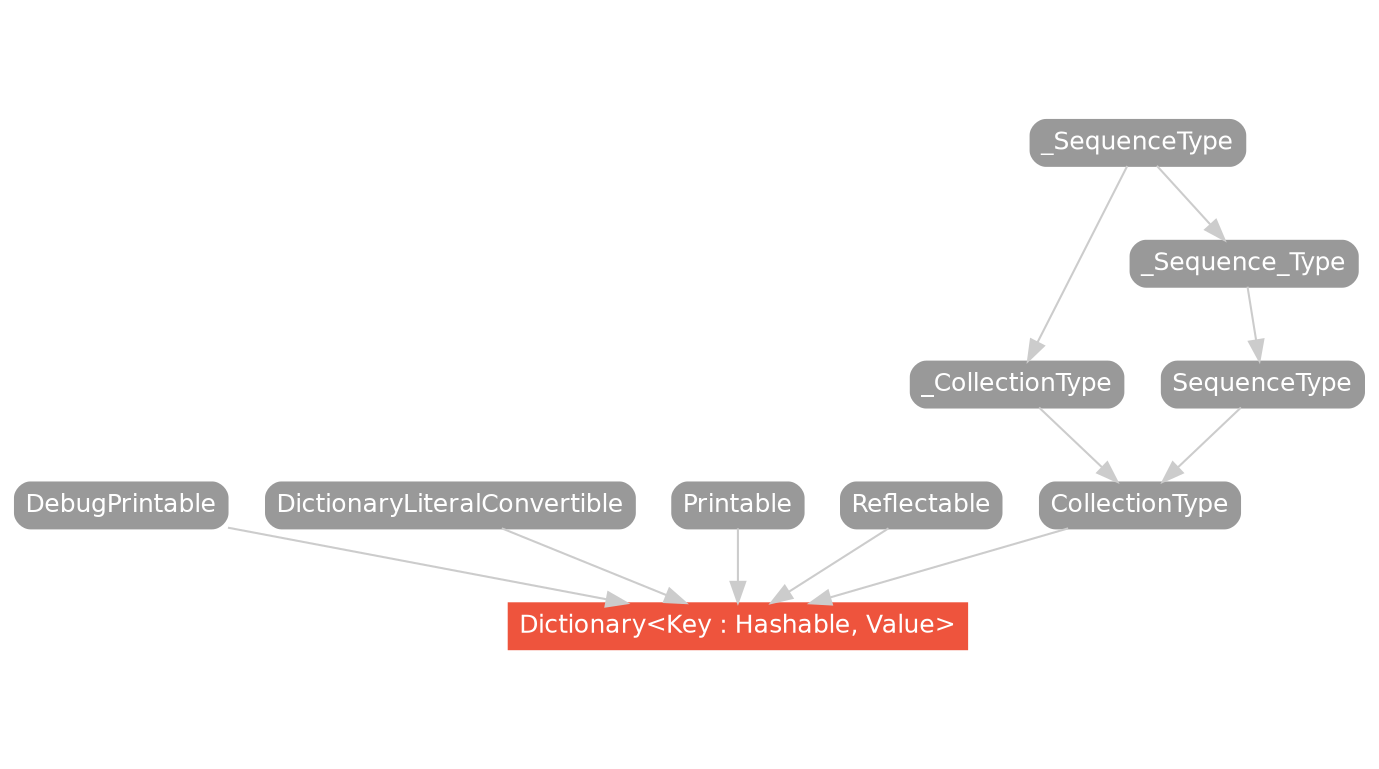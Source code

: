 strict digraph "Dictionary<Key : Hashable, Value> - Type Hierarchy - SwiftDoc.org" {
    pad="0.1,0.8"
    node [shape=box, style="filled,rounded", color="#999999", fillcolor="#999999", fontcolor=white, fontname=Helvetica, fontnames="Helvetica,sansserif", fontsize=12, margin="0.07,0.05", height="0.3"]
    edge [color="#cccccc"]
    "CollectionType" [URL="/protocol/CollectionType/hierarchy/"]
    "DebugPrintable" [URL="/protocol/DebugPrintable/hierarchy/"]
    "Dictionary<Key : Hashable, Value>" [URL="/type/Dictionary/", style="filled", fillcolor="#ee543d", color="#ee543d"]
    "DictionaryLiteralConvertible" [URL="/protocol/DictionaryLiteralConvertible/hierarchy/"]
    "Printable" [URL="/protocol/Printable/hierarchy/"]
    "Reflectable" [URL="/protocol/Reflectable/hierarchy/"]
    "SequenceType" [URL="/protocol/SequenceType/hierarchy/"]
    "_CollectionType" [URL="/protocol/_CollectionType/hierarchy/"]
    "_SequenceType" [URL="/protocol/_SequenceType/hierarchy/"]
    "_Sequence_Type" [URL="/protocol/_Sequence_Type/hierarchy/"]    "CollectionType" -> "Dictionary<Key : Hashable, Value>"
    "DictionaryLiteralConvertible" -> "Dictionary<Key : Hashable, Value>"
    "Printable" -> "Dictionary<Key : Hashable, Value>"
    "DebugPrintable" -> "Dictionary<Key : Hashable, Value>"
    "Reflectable" -> "Dictionary<Key : Hashable, Value>"
    "_CollectionType" -> "CollectionType"
    "SequenceType" -> "CollectionType"
    "_SequenceType" -> "_CollectionType"
    "_Sequence_Type" -> "SequenceType"
    "_SequenceType" -> "_Sequence_Type"
    subgraph Types {
        rank = max; "Dictionary<Key : Hashable, Value>";
    }
}